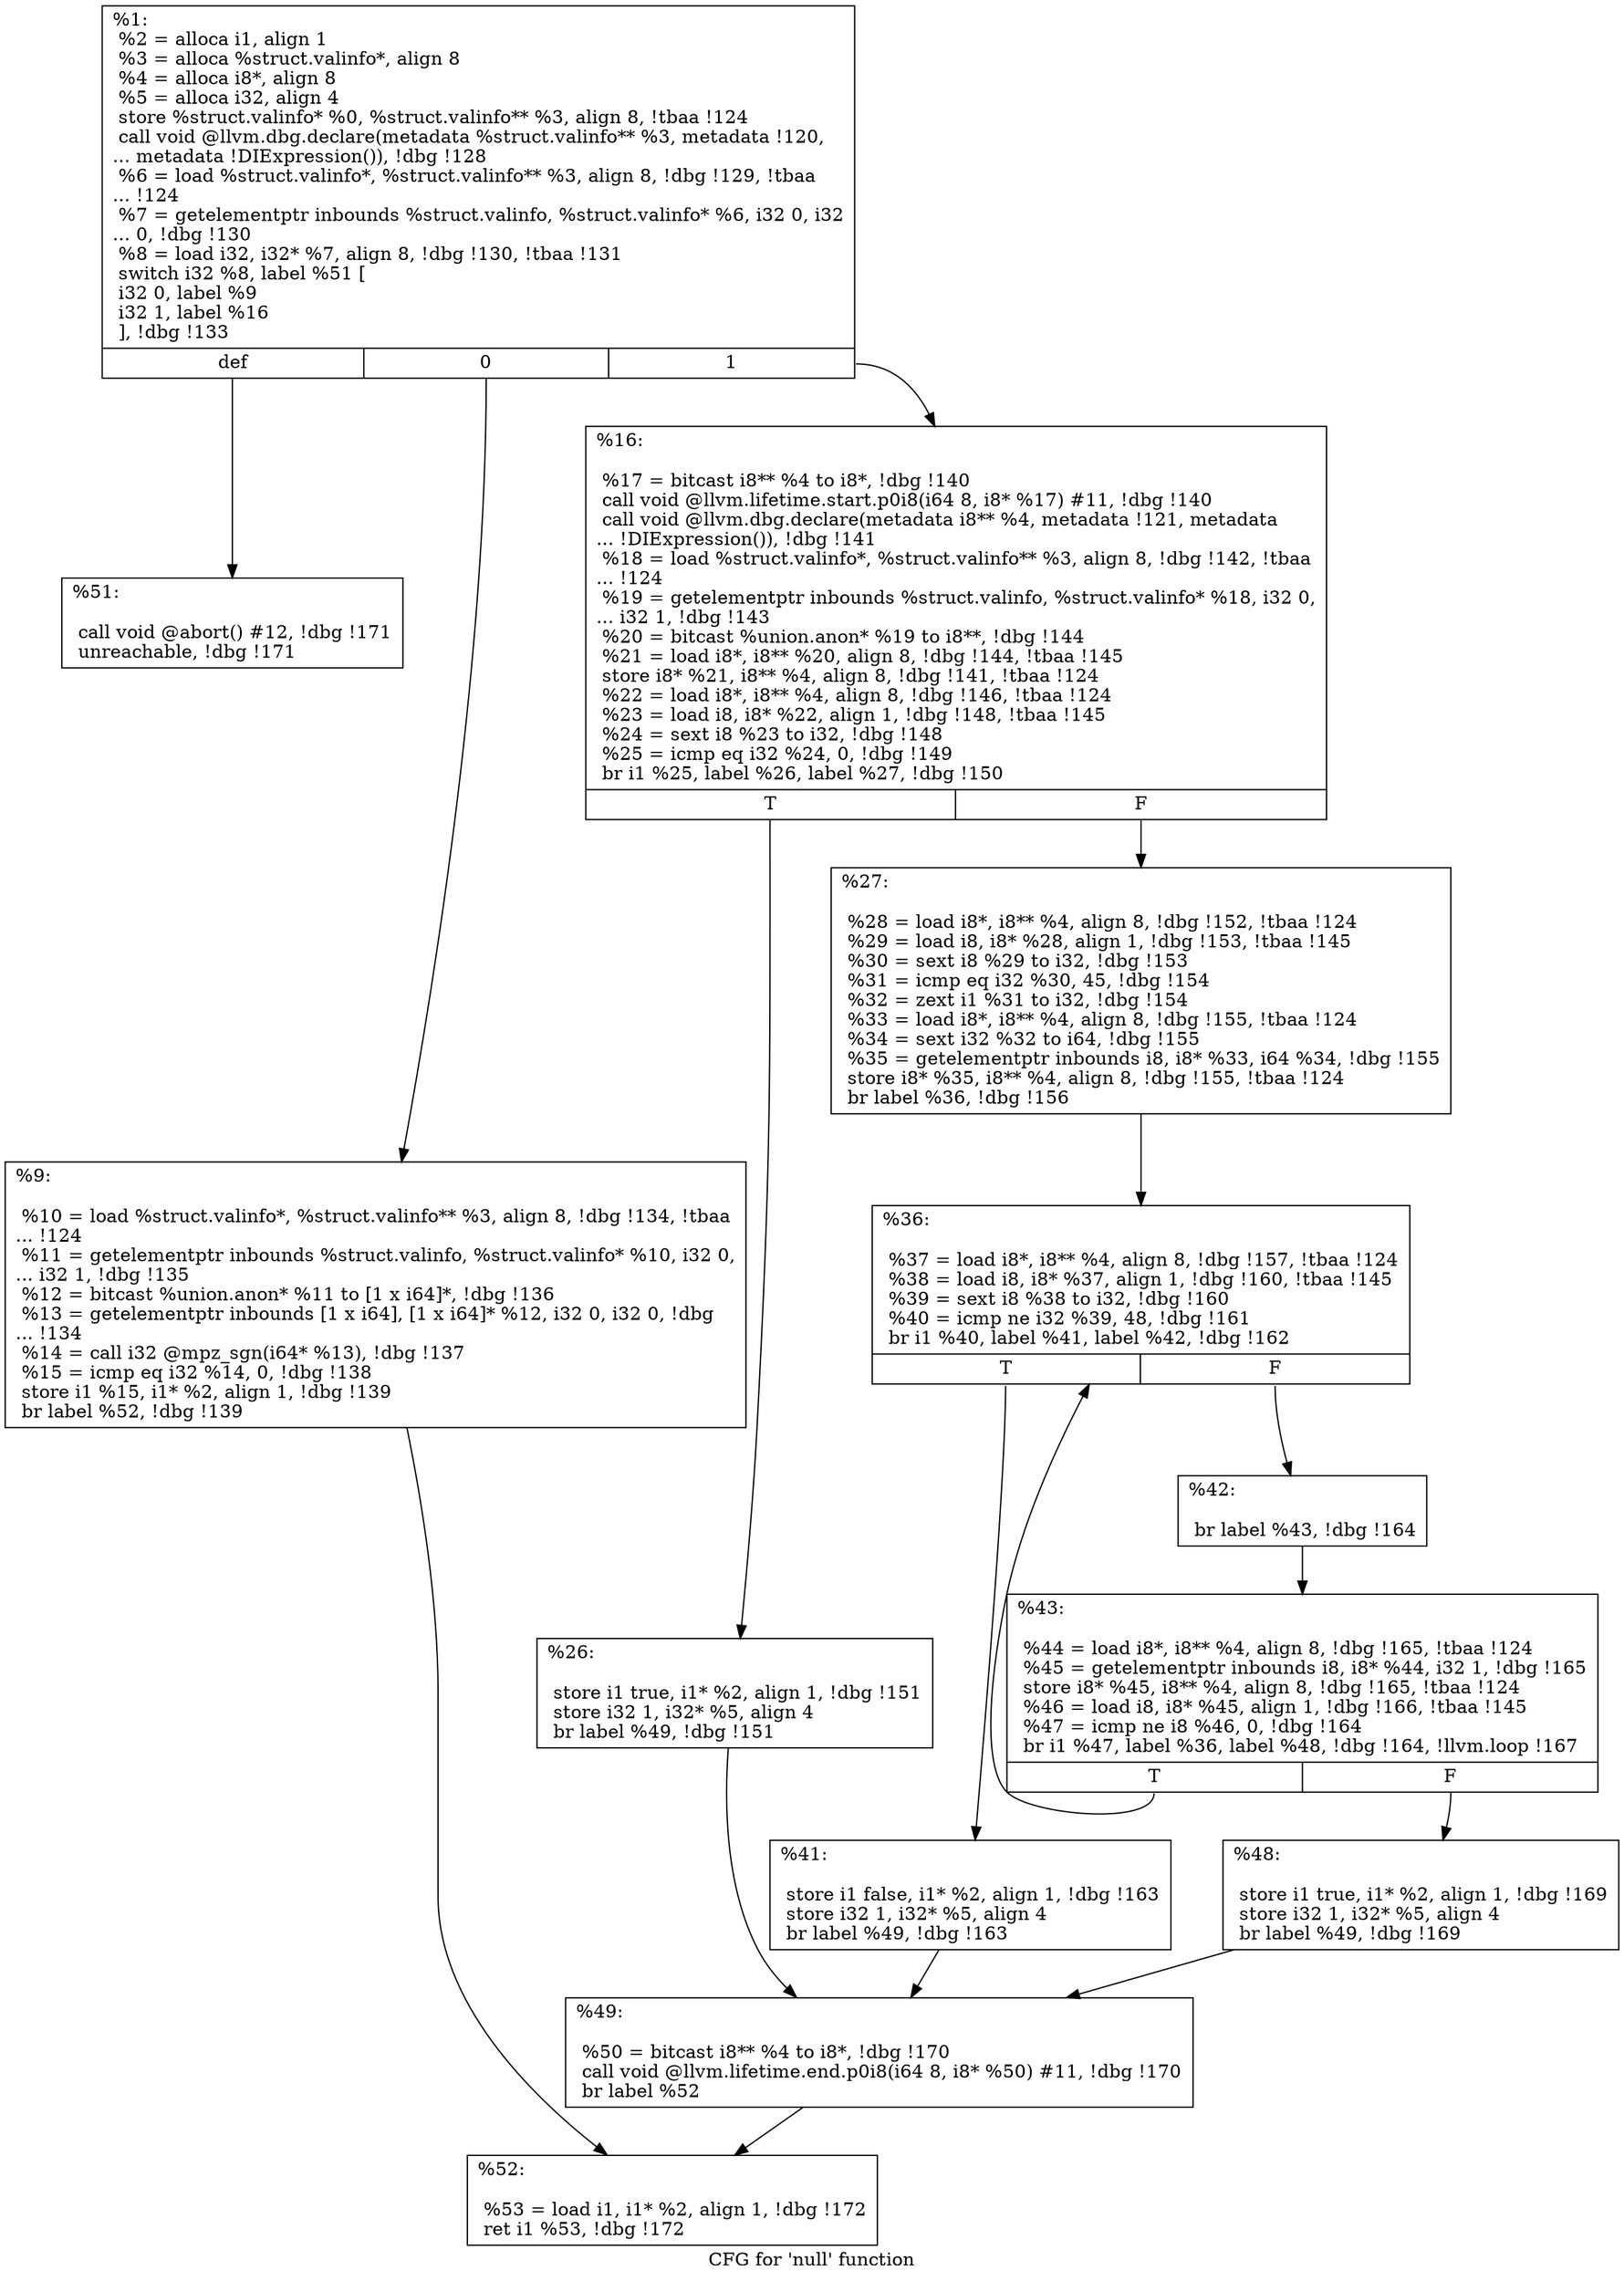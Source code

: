 digraph "CFG for 'null' function" {
	label="CFG for 'null' function";

	Node0x2379340 [shape=record,label="{%1:\l  %2 = alloca i1, align 1\l  %3 = alloca %struct.valinfo*, align 8\l  %4 = alloca i8*, align 8\l  %5 = alloca i32, align 4\l  store %struct.valinfo* %0, %struct.valinfo** %3, align 8, !tbaa !124\l  call void @llvm.dbg.declare(metadata %struct.valinfo** %3, metadata !120,\l... metadata !DIExpression()), !dbg !128\l  %6 = load %struct.valinfo*, %struct.valinfo** %3, align 8, !dbg !129, !tbaa\l... !124\l  %7 = getelementptr inbounds %struct.valinfo, %struct.valinfo* %6, i32 0, i32\l... 0, !dbg !130\l  %8 = load i32, i32* %7, align 8, !dbg !130, !tbaa !131\l  switch i32 %8, label %51 [\l    i32 0, label %9\l    i32 1, label %16\l  ], !dbg !133\l|{<s0>def|<s1>0|<s2>1}}"];
	Node0x2379340:s0 -> Node0x23528a0;
	Node0x2379340:s1 -> Node0x2352580;
	Node0x2379340:s2 -> Node0x23525d0;
	Node0x2352580 [shape=record,label="{%9:\l\l  %10 = load %struct.valinfo*, %struct.valinfo** %3, align 8, !dbg !134, !tbaa\l... !124\l  %11 = getelementptr inbounds %struct.valinfo, %struct.valinfo* %10, i32 0,\l... i32 1, !dbg !135\l  %12 = bitcast %union.anon* %11 to [1 x i64]*, !dbg !136\l  %13 = getelementptr inbounds [1 x i64], [1 x i64]* %12, i32 0, i32 0, !dbg\l... !134\l  %14 = call i32 @mpz_sgn(i64* %13), !dbg !137\l  %15 = icmp eq i32 %14, 0, !dbg !138\l  store i1 %15, i1* %2, align 1, !dbg !139\l  br label %52, !dbg !139\l}"];
	Node0x2352580 -> Node0x23528f0;
	Node0x23525d0 [shape=record,label="{%16:\l\l  %17 = bitcast i8** %4 to i8*, !dbg !140\l  call void @llvm.lifetime.start.p0i8(i64 8, i8* %17) #11, !dbg !140\l  call void @llvm.dbg.declare(metadata i8** %4, metadata !121, metadata\l... !DIExpression()), !dbg !141\l  %18 = load %struct.valinfo*, %struct.valinfo** %3, align 8, !dbg !142, !tbaa\l... !124\l  %19 = getelementptr inbounds %struct.valinfo, %struct.valinfo* %18, i32 0,\l... i32 1, !dbg !143\l  %20 = bitcast %union.anon* %19 to i8**, !dbg !144\l  %21 = load i8*, i8** %20, align 8, !dbg !144, !tbaa !145\l  store i8* %21, i8** %4, align 8, !dbg !141, !tbaa !124\l  %22 = load i8*, i8** %4, align 8, !dbg !146, !tbaa !124\l  %23 = load i8, i8* %22, align 1, !dbg !148, !tbaa !145\l  %24 = sext i8 %23 to i32, !dbg !148\l  %25 = icmp eq i32 %24, 0, !dbg !149\l  br i1 %25, label %26, label %27, !dbg !150\l|{<s0>T|<s1>F}}"];
	Node0x23525d0:s0 -> Node0x2352620;
	Node0x23525d0:s1 -> Node0x2352670;
	Node0x2352620 [shape=record,label="{%26:\l\l  store i1 true, i1* %2, align 1, !dbg !151\l  store i32 1, i32* %5, align 4\l  br label %49, !dbg !151\l}"];
	Node0x2352620 -> Node0x2352850;
	Node0x2352670 [shape=record,label="{%27:\l\l  %28 = load i8*, i8** %4, align 8, !dbg !152, !tbaa !124\l  %29 = load i8, i8* %28, align 1, !dbg !153, !tbaa !145\l  %30 = sext i8 %29 to i32, !dbg !153\l  %31 = icmp eq i32 %30, 45, !dbg !154\l  %32 = zext i1 %31 to i32, !dbg !154\l  %33 = load i8*, i8** %4, align 8, !dbg !155, !tbaa !124\l  %34 = sext i32 %32 to i64, !dbg !155\l  %35 = getelementptr inbounds i8, i8* %33, i64 %34, !dbg !155\l  store i8* %35, i8** %4, align 8, !dbg !155, !tbaa !124\l  br label %36, !dbg !156\l}"];
	Node0x2352670 -> Node0x23526c0;
	Node0x23526c0 [shape=record,label="{%36:\l\l  %37 = load i8*, i8** %4, align 8, !dbg !157, !tbaa !124\l  %38 = load i8, i8* %37, align 1, !dbg !160, !tbaa !145\l  %39 = sext i8 %38 to i32, !dbg !160\l  %40 = icmp ne i32 %39, 48, !dbg !161\l  br i1 %40, label %41, label %42, !dbg !162\l|{<s0>T|<s1>F}}"];
	Node0x23526c0:s0 -> Node0x2352710;
	Node0x23526c0:s1 -> Node0x2352760;
	Node0x2352710 [shape=record,label="{%41:\l\l  store i1 false, i1* %2, align 1, !dbg !163\l  store i32 1, i32* %5, align 4\l  br label %49, !dbg !163\l}"];
	Node0x2352710 -> Node0x2352850;
	Node0x2352760 [shape=record,label="{%42:\l\l  br label %43, !dbg !164\l}"];
	Node0x2352760 -> Node0x23527b0;
	Node0x23527b0 [shape=record,label="{%43:\l\l  %44 = load i8*, i8** %4, align 8, !dbg !165, !tbaa !124\l  %45 = getelementptr inbounds i8, i8* %44, i32 1, !dbg !165\l  store i8* %45, i8** %4, align 8, !dbg !165, !tbaa !124\l  %46 = load i8, i8* %45, align 1, !dbg !166, !tbaa !145\l  %47 = icmp ne i8 %46, 0, !dbg !164\l  br i1 %47, label %36, label %48, !dbg !164, !llvm.loop !167\l|{<s0>T|<s1>F}}"];
	Node0x23527b0:s0 -> Node0x23526c0;
	Node0x23527b0:s1 -> Node0x2352800;
	Node0x2352800 [shape=record,label="{%48:\l\l  store i1 true, i1* %2, align 1, !dbg !169\l  store i32 1, i32* %5, align 4\l  br label %49, !dbg !169\l}"];
	Node0x2352800 -> Node0x2352850;
	Node0x2352850 [shape=record,label="{%49:\l\l  %50 = bitcast i8** %4 to i8*, !dbg !170\l  call void @llvm.lifetime.end.p0i8(i64 8, i8* %50) #11, !dbg !170\l  br label %52\l}"];
	Node0x2352850 -> Node0x23528f0;
	Node0x23528a0 [shape=record,label="{%51:\l\l  call void @abort() #12, !dbg !171\l  unreachable, !dbg !171\l}"];
	Node0x23528f0 [shape=record,label="{%52:\l\l  %53 = load i1, i1* %2, align 1, !dbg !172\l  ret i1 %53, !dbg !172\l}"];
}
